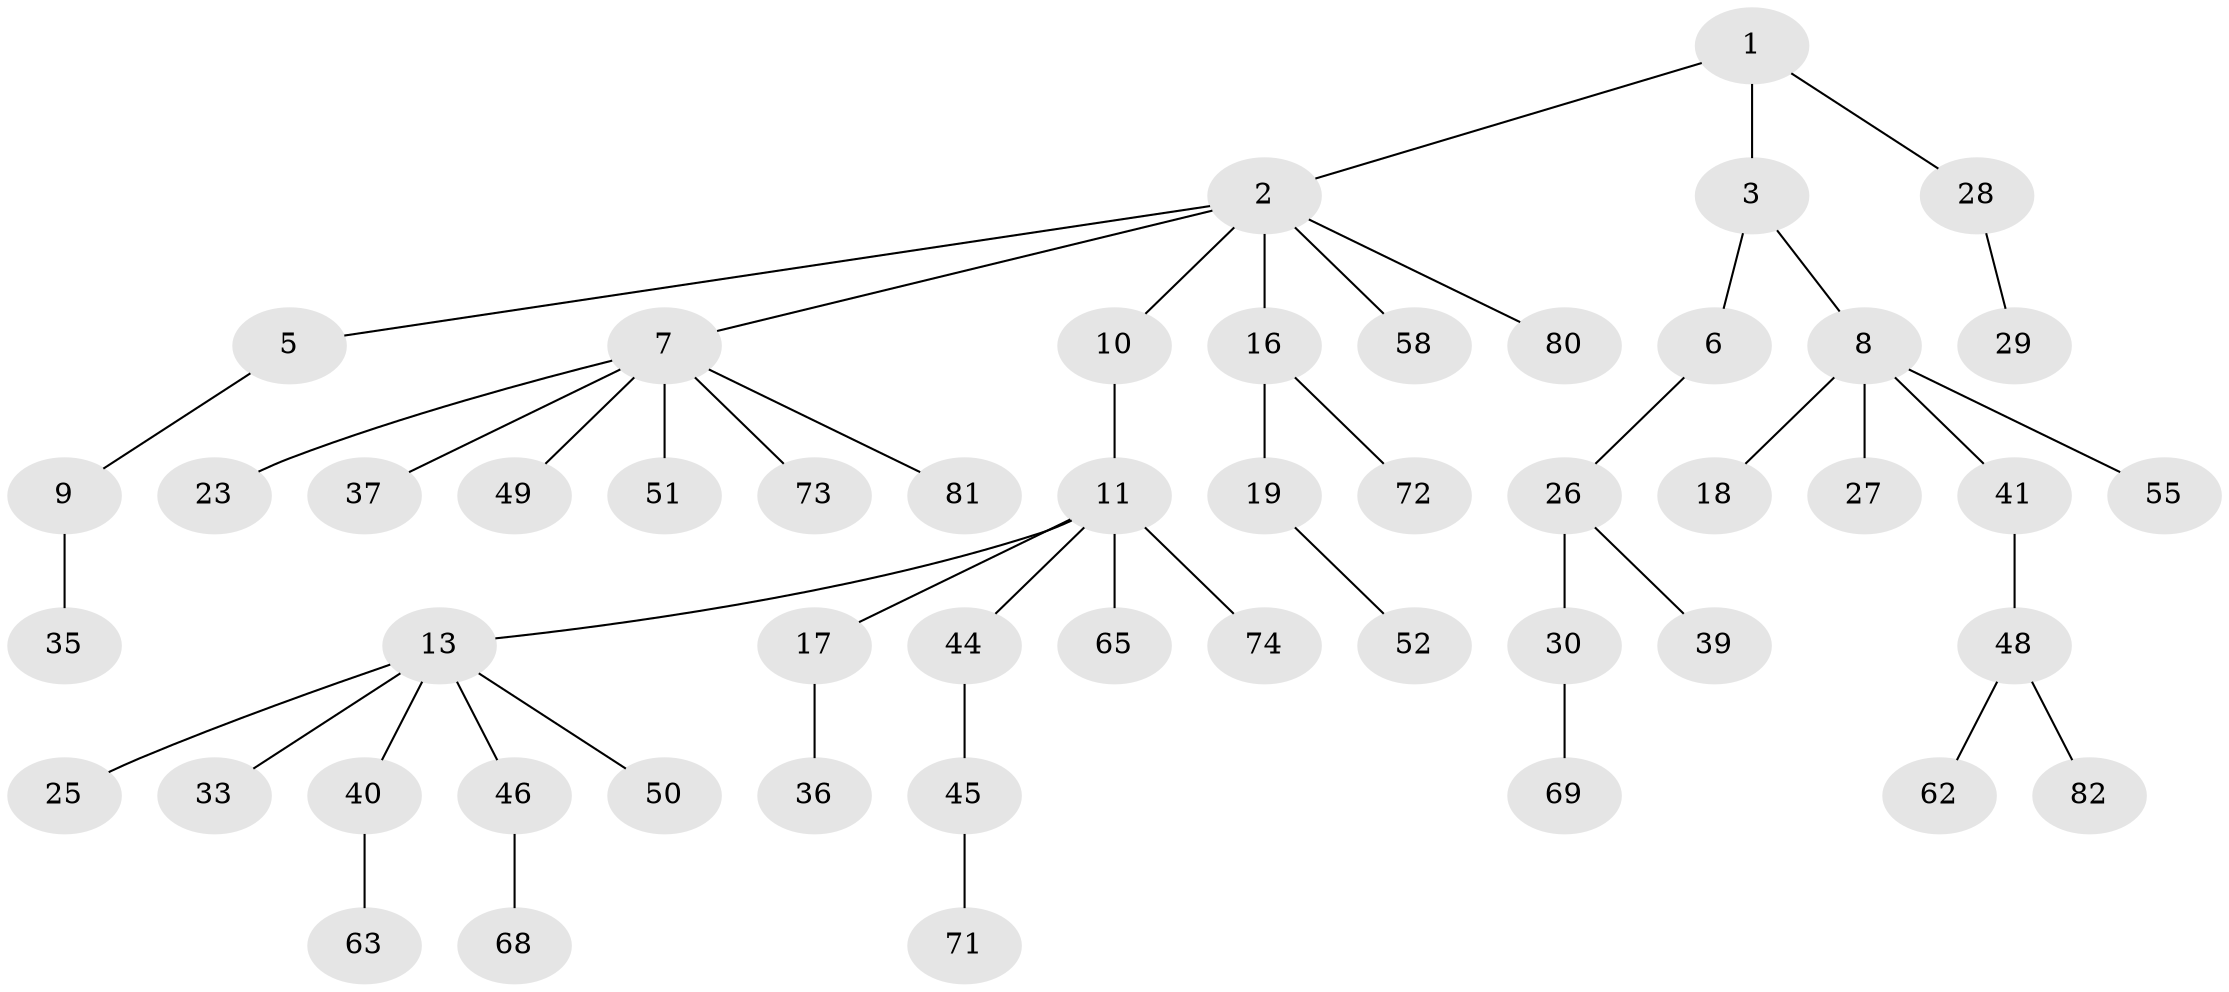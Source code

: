 // Generated by graph-tools (version 1.1) at 2025/24/03/03/25 07:24:06]
// undirected, 51 vertices, 50 edges
graph export_dot {
graph [start="1"]
  node [color=gray90,style=filled];
  1;
  2 [super="+43"];
  3 [super="+4"];
  5 [super="+66"];
  6 [super="+12"];
  7 [super="+31"];
  8 [super="+15"];
  9 [super="+22"];
  10 [super="+24"];
  11 [super="+14"];
  13 [super="+60"];
  16 [super="+67"];
  17 [super="+21"];
  18 [super="+20"];
  19 [super="+38"];
  23 [super="+42"];
  25 [super="+54"];
  26 [super="+32"];
  27 [super="+34"];
  28 [super="+59"];
  29;
  30 [super="+56"];
  33 [super="+61"];
  35;
  36;
  37 [super="+64"];
  39 [super="+76"];
  40;
  41 [super="+47"];
  44 [super="+57"];
  45 [super="+70"];
  46 [super="+77"];
  48 [super="+53"];
  49;
  50;
  51 [super="+83"];
  52;
  55;
  58;
  62 [super="+75"];
  63;
  65;
  68 [super="+78"];
  69;
  71 [super="+79"];
  72;
  73;
  74;
  80;
  81;
  82;
  1 -- 2;
  1 -- 3;
  1 -- 28;
  2 -- 5;
  2 -- 7;
  2 -- 10;
  2 -- 16;
  2 -- 80;
  2 -- 58;
  3 -- 8;
  3 -- 6;
  5 -- 9;
  6 -- 26;
  7 -- 23;
  7 -- 49;
  7 -- 51;
  7 -- 73;
  7 -- 81;
  7 -- 37;
  8 -- 18;
  8 -- 41;
  8 -- 55;
  8 -- 27;
  9 -- 35;
  10 -- 11;
  11 -- 13;
  11 -- 44;
  11 -- 65;
  11 -- 74;
  11 -- 17;
  13 -- 25;
  13 -- 33;
  13 -- 40;
  13 -- 46;
  13 -- 50;
  16 -- 19;
  16 -- 72;
  17 -- 36;
  19 -- 52;
  26 -- 30;
  26 -- 39;
  28 -- 29;
  30 -- 69;
  40 -- 63;
  41 -- 48;
  44 -- 45;
  45 -- 71;
  46 -- 68;
  48 -- 62;
  48 -- 82;
}
